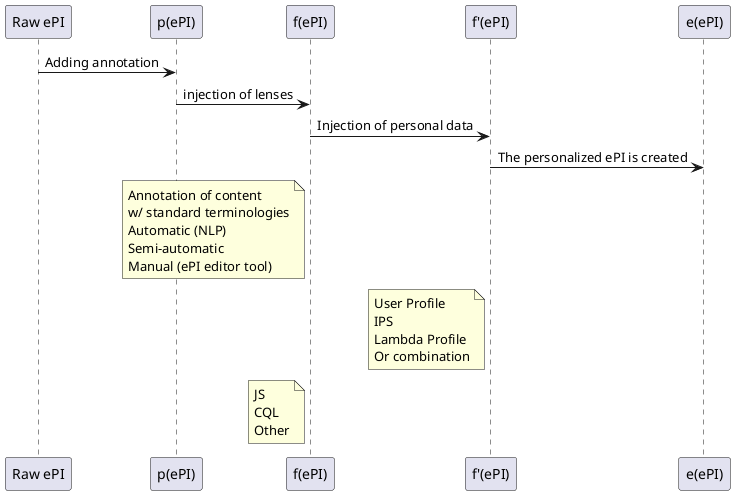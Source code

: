 @startuml 


"Raw ePI"-> "p(ePI)": Adding annotation


"p(ePI)"->"f(ePI)": injection of lenses

"f(ePI)"->"f'(ePI)": Injection of personal data

"f'(ePI)"->"e(ePI)": The personalized ePI is created

note left of "f(ePI)": Annotation of content \nw/ standard terminologies\nAutomatic (NLP)\nSemi-automatic\nManual (ePI editor tool)

note left of "f'(ePI)": User Profile\nIPS\nLambda Profile\nOr combination

note left of "f(ePI)": JS\nCQL\nOther

@enduml
